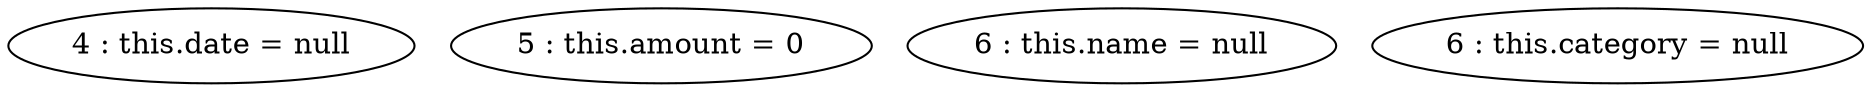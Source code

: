 digraph G {
"4 : this.date = null"
"5 : this.amount = 0"
"6 : this.name = null"
"6 : this.category = null"
}